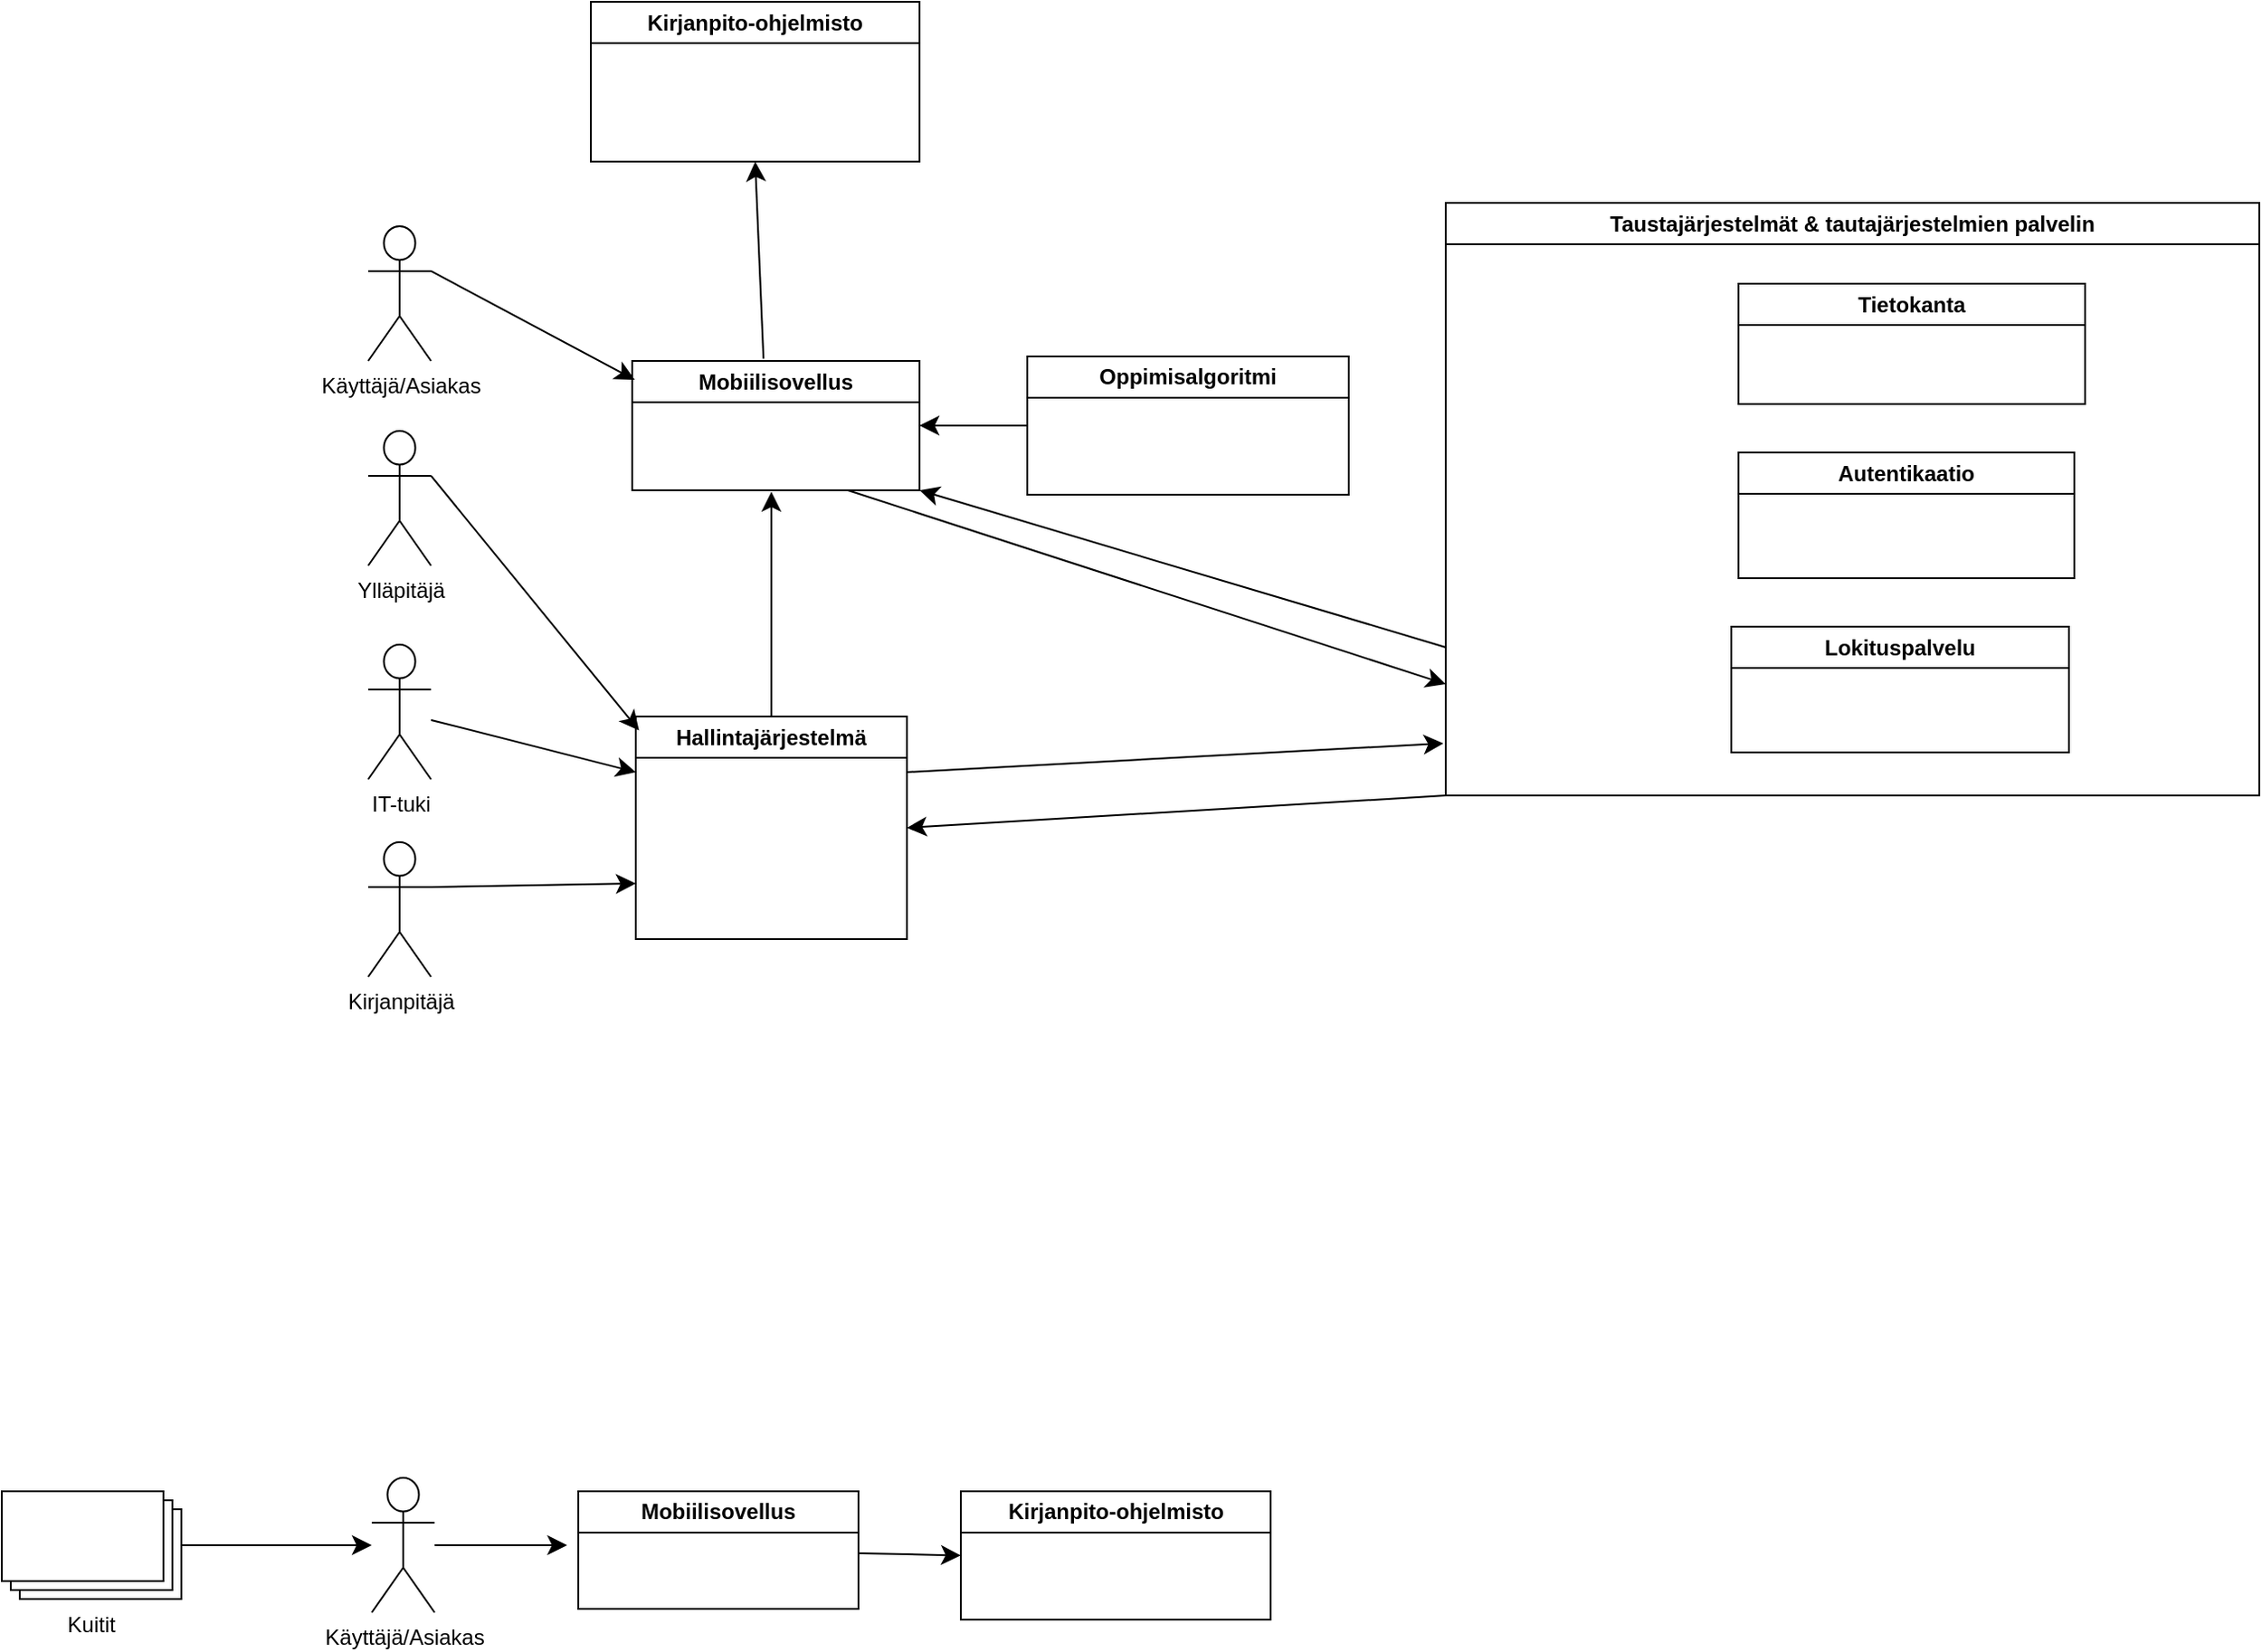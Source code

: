 <mxfile version="26.0.11">
  <diagram name="Sivu-1" id="OGsLg_IE7mPrSHYRPhxX">
    <mxGraphModel dx="1908" dy="1833" grid="0" gridSize="10" guides="1" tooltips="1" connect="1" arrows="1" fold="1" page="0" pageScale="1" pageWidth="827" pageHeight="1169" math="0" shadow="0">
      <root>
        <mxCell id="0" />
        <mxCell id="1" parent="0" />
        <mxCell id="QRSkS4jt6dsI7ROs8SnK-34" style="edgeStyle=none;curved=1;rounded=0;orthogonalLoop=1;jettySize=auto;html=1;exitX=0.457;exitY=-0.017;exitDx=0;exitDy=0;fontSize=12;startSize=8;endSize=8;exitPerimeter=0;entryX=0.5;entryY=1;entryDx=0;entryDy=0;" edge="1" parent="1" source="QRSkS4jt6dsI7ROs8SnK-3" target="QRSkS4jt6dsI7ROs8SnK-16">
          <mxGeometry relative="1" as="geometry">
            <mxPoint x="134.235" y="-523.059" as="targetPoint" />
          </mxGeometry>
        </mxCell>
        <mxCell id="QRSkS4jt6dsI7ROs8SnK-46" style="edgeStyle=none;curved=1;rounded=0;orthogonalLoop=1;jettySize=auto;html=1;exitX=0.75;exitY=1;exitDx=0;exitDy=0;fontSize=12;startSize=8;endSize=8;" edge="1" parent="1" source="QRSkS4jt6dsI7ROs8SnK-3">
          <mxGeometry relative="1" as="geometry">
            <mxPoint x="467" y="-243" as="targetPoint" />
          </mxGeometry>
        </mxCell>
        <mxCell id="QRSkS4jt6dsI7ROs8SnK-3" value="Mobiilisovellus" style="swimlane;whiteSpace=wrap;html=1;" vertex="1" parent="1">
          <mxGeometry x="14" y="-423" width="160" height="72" as="geometry" />
        </mxCell>
        <mxCell id="QRSkS4jt6dsI7ROs8SnK-42" style="edgeStyle=none;curved=1;rounded=0;orthogonalLoop=1;jettySize=auto;html=1;exitX=0;exitY=0.5;exitDx=0;exitDy=0;entryX=1;entryY=0.5;entryDx=0;entryDy=0;fontSize=12;startSize=8;endSize=8;" edge="1" parent="1" source="QRSkS4jt6dsI7ROs8SnK-13" target="QRSkS4jt6dsI7ROs8SnK-3">
          <mxGeometry relative="1" as="geometry" />
        </mxCell>
        <mxCell id="QRSkS4jt6dsI7ROs8SnK-13" value="Oppimisalgoritmi" style="swimlane;whiteSpace=wrap;html=1;" vertex="1" parent="1">
          <mxGeometry x="234" y="-425.5" width="179" height="77" as="geometry" />
        </mxCell>
        <mxCell id="QRSkS4jt6dsI7ROs8SnK-14" value="Tietokanta" style="swimlane;whiteSpace=wrap;html=1;" vertex="1" parent="1">
          <mxGeometry x="630" y="-466" width="193" height="67" as="geometry" />
        </mxCell>
        <mxCell id="QRSkS4jt6dsI7ROs8SnK-39" style="edgeStyle=none;curved=1;rounded=0;orthogonalLoop=1;jettySize=auto;html=1;fontSize=12;startSize=8;endSize=8;" edge="1" parent="1" source="QRSkS4jt6dsI7ROs8SnK-15">
          <mxGeometry relative="1" as="geometry">
            <mxPoint x="91.5" y="-350.118" as="targetPoint" />
          </mxGeometry>
        </mxCell>
        <mxCell id="QRSkS4jt6dsI7ROs8SnK-45" style="edgeStyle=none;curved=1;rounded=0;orthogonalLoop=1;jettySize=auto;html=1;exitX=1;exitY=0.25;exitDx=0;exitDy=0;fontSize=12;startSize=8;endSize=8;" edge="1" parent="1" source="QRSkS4jt6dsI7ROs8SnK-15">
          <mxGeometry relative="1" as="geometry">
            <mxPoint x="465.714" y="-210" as="targetPoint" />
          </mxGeometry>
        </mxCell>
        <mxCell id="QRSkS4jt6dsI7ROs8SnK-15" value="Hallintajärjestelmä" style="swimlane;whiteSpace=wrap;html=1;" vertex="1" parent="1">
          <mxGeometry x="16" y="-225" width="151" height="124" as="geometry" />
        </mxCell>
        <mxCell id="QRSkS4jt6dsI7ROs8SnK-16" value="Kirjanpito-ohjelmisto" style="swimlane;whiteSpace=wrap;html=1;" vertex="1" parent="1">
          <mxGeometry x="-9" y="-623" width="183" height="89" as="geometry" />
        </mxCell>
        <object label="Käyttäjä/Asiakas" Käyttäjä="" id="QRSkS4jt6dsI7ROs8SnK-19">
          <mxCell style="shape=umlActor;verticalLabelPosition=bottom;verticalAlign=top;html=1;outlineConnect=0;" vertex="1" parent="1">
            <mxGeometry x="-133" y="-498" width="35" height="75" as="geometry" />
          </mxCell>
        </object>
        <object label="Ylläpitäjä" Käyttäjä="" id="QRSkS4jt6dsI7ROs8SnK-20">
          <mxCell style="shape=umlActor;verticalLabelPosition=bottom;verticalAlign=top;html=1;outlineConnect=0;" vertex="1" parent="1">
            <mxGeometry x="-133" y="-384" width="35" height="75" as="geometry" />
          </mxCell>
        </object>
        <mxCell id="QRSkS4jt6dsI7ROs8SnK-35" style="edgeStyle=none;curved=1;rounded=0;orthogonalLoop=1;jettySize=auto;html=1;exitX=1;exitY=0.333;exitDx=0;exitDy=0;exitPerimeter=0;entryX=0;entryY=0.75;entryDx=0;entryDy=0;fontSize=12;startSize=8;endSize=8;" edge="1" parent="1" source="QRSkS4jt6dsI7ROs8SnK-21" target="QRSkS4jt6dsI7ROs8SnK-15">
          <mxGeometry relative="1" as="geometry" />
        </mxCell>
        <object label="Kirjanpitäjä" Käyttäjä="" id="QRSkS4jt6dsI7ROs8SnK-21">
          <mxCell style="shape=umlActor;verticalLabelPosition=bottom;verticalAlign=top;html=1;outlineConnect=0;" vertex="1" parent="1">
            <mxGeometry x="-133" y="-155" width="35" height="75" as="geometry" />
          </mxCell>
        </object>
        <mxCell id="QRSkS4jt6dsI7ROs8SnK-36" style="edgeStyle=none;curved=1;rounded=0;orthogonalLoop=1;jettySize=auto;html=1;entryX=0;entryY=0.25;entryDx=0;entryDy=0;fontSize=12;startSize=8;endSize=8;" edge="1" parent="1" source="QRSkS4jt6dsI7ROs8SnK-22" target="QRSkS4jt6dsI7ROs8SnK-15">
          <mxGeometry relative="1" as="geometry" />
        </mxCell>
        <object label="IT-tuki" Käyttäjä="" id="QRSkS4jt6dsI7ROs8SnK-22">
          <mxCell style="shape=umlActor;verticalLabelPosition=bottom;verticalAlign=top;html=1;outlineConnect=0;" vertex="1" parent="1">
            <mxGeometry x="-133" y="-265" width="35" height="75" as="geometry" />
          </mxCell>
        </object>
        <mxCell id="QRSkS4jt6dsI7ROs8SnK-37" style="edgeStyle=none;curved=1;rounded=0;orthogonalLoop=1;jettySize=auto;html=1;exitX=1;exitY=0.333;exitDx=0;exitDy=0;exitPerimeter=0;entryX=0.012;entryY=0.063;entryDx=0;entryDy=0;entryPerimeter=0;fontSize=12;startSize=8;endSize=8;" edge="1" parent="1" source="QRSkS4jt6dsI7ROs8SnK-20" target="QRSkS4jt6dsI7ROs8SnK-15">
          <mxGeometry relative="1" as="geometry" />
        </mxCell>
        <mxCell id="QRSkS4jt6dsI7ROs8SnK-38" style="edgeStyle=none;curved=1;rounded=0;orthogonalLoop=1;jettySize=auto;html=1;exitX=1;exitY=0.333;exitDx=0;exitDy=0;exitPerimeter=0;entryX=0.009;entryY=0.146;entryDx=0;entryDy=0;entryPerimeter=0;fontSize=12;startSize=8;endSize=8;" edge="1" parent="1" source="QRSkS4jt6dsI7ROs8SnK-19" target="QRSkS4jt6dsI7ROs8SnK-3">
          <mxGeometry relative="1" as="geometry" />
        </mxCell>
        <mxCell id="QRSkS4jt6dsI7ROs8SnK-43" style="edgeStyle=none;curved=1;rounded=0;orthogonalLoop=1;jettySize=auto;html=1;exitX=0;exitY=0.75;exitDx=0;exitDy=0;entryX=1;entryY=1;entryDx=0;entryDy=0;fontSize=12;startSize=8;endSize=8;" edge="1" parent="1" source="QRSkS4jt6dsI7ROs8SnK-12" target="QRSkS4jt6dsI7ROs8SnK-3">
          <mxGeometry relative="1" as="geometry" />
        </mxCell>
        <mxCell id="QRSkS4jt6dsI7ROs8SnK-44" style="edgeStyle=none;curved=1;rounded=0;orthogonalLoop=1;jettySize=auto;html=1;exitX=0;exitY=1;exitDx=0;exitDy=0;entryX=1;entryY=0.5;entryDx=0;entryDy=0;fontSize=12;startSize=8;endSize=8;" edge="1" parent="1" source="QRSkS4jt6dsI7ROs8SnK-12" target="QRSkS4jt6dsI7ROs8SnK-15">
          <mxGeometry relative="1" as="geometry" />
        </mxCell>
        <mxCell id="QRSkS4jt6dsI7ROs8SnK-12" value="Taustajärjestelmät &amp;amp; tautajärjestelmien palvelin" style="swimlane;whiteSpace=wrap;html=1;" vertex="1" parent="1">
          <mxGeometry x="467" y="-511" width="453" height="330" as="geometry" />
        </mxCell>
        <mxCell id="QRSkS4jt6dsI7ROs8SnK-17" value="Autentikaatio" style="swimlane;whiteSpace=wrap;html=1;" vertex="1" parent="QRSkS4jt6dsI7ROs8SnK-12">
          <mxGeometry x="163" y="139" width="187" height="70" as="geometry" />
        </mxCell>
        <mxCell id="QRSkS4jt6dsI7ROs8SnK-18" value="Lokituspalvelu" style="swimlane;whiteSpace=wrap;html=1;" vertex="1" parent="QRSkS4jt6dsI7ROs8SnK-12">
          <mxGeometry x="159" y="236" width="188" height="70" as="geometry" />
        </mxCell>
        <mxCell id="QRSkS4jt6dsI7ROs8SnK-47" value="Kirjanpito-ohjelmisto" style="swimlane;whiteSpace=wrap;html=1;" vertex="1" parent="1">
          <mxGeometry x="197" y="206.5" width="172.5" height="71.5" as="geometry" />
        </mxCell>
        <mxCell id="QRSkS4jt6dsI7ROs8SnK-54" style="edgeStyle=none;curved=1;rounded=0;orthogonalLoop=1;jettySize=auto;html=1;fontSize=12;startSize=8;endSize=8;" edge="1" parent="1" source="QRSkS4jt6dsI7ROs8SnK-48">
          <mxGeometry relative="1" as="geometry">
            <mxPoint x="-22.2" y="236.5" as="targetPoint" />
          </mxGeometry>
        </mxCell>
        <object label="Käyttäjä/Asiakas" Käyttäjä="" id="QRSkS4jt6dsI7ROs8SnK-48">
          <mxCell style="shape=umlActor;verticalLabelPosition=bottom;verticalAlign=top;html=1;outlineConnect=0;" vertex="1" parent="1">
            <mxGeometry x="-131" y="199" width="35" height="75" as="geometry" />
          </mxCell>
        </object>
        <mxCell id="QRSkS4jt6dsI7ROs8SnK-55" style="edgeStyle=none;curved=1;rounded=0;orthogonalLoop=1;jettySize=auto;html=1;fontSize=12;startSize=8;endSize=8;entryX=0;entryY=0.5;entryDx=0;entryDy=0;" edge="1" parent="1" source="QRSkS4jt6dsI7ROs8SnK-49" target="QRSkS4jt6dsI7ROs8SnK-47">
          <mxGeometry relative="1" as="geometry">
            <mxPoint x="204.2" y="251" as="targetPoint" />
          </mxGeometry>
        </mxCell>
        <mxCell id="QRSkS4jt6dsI7ROs8SnK-49" value="Mobiilisovellus" style="swimlane;whiteSpace=wrap;html=1;" vertex="1" parent="1">
          <mxGeometry x="-16" y="206.5" width="156" height="65.5" as="geometry" />
        </mxCell>
        <mxCell id="QRSkS4jt6dsI7ROs8SnK-56" style="edgeStyle=none;curved=1;rounded=0;orthogonalLoop=1;jettySize=auto;html=1;fontSize=12;startSize=8;endSize=8;" edge="1" parent="1" source="QRSkS4jt6dsI7ROs8SnK-51" target="QRSkS4jt6dsI7ROs8SnK-48">
          <mxGeometry relative="1" as="geometry" />
        </mxCell>
        <mxCell id="QRSkS4jt6dsI7ROs8SnK-51" value="Kuitit" style="verticalLabelPosition=bottom;verticalAlign=top;html=1;shape=mxgraph.basic.layered_rect;dx=10;outlineConnect=0;whiteSpace=wrap;" vertex="1" parent="1">
          <mxGeometry x="-337" y="206.5" width="100" height="60" as="geometry" />
        </mxCell>
      </root>
    </mxGraphModel>
  </diagram>
</mxfile>
